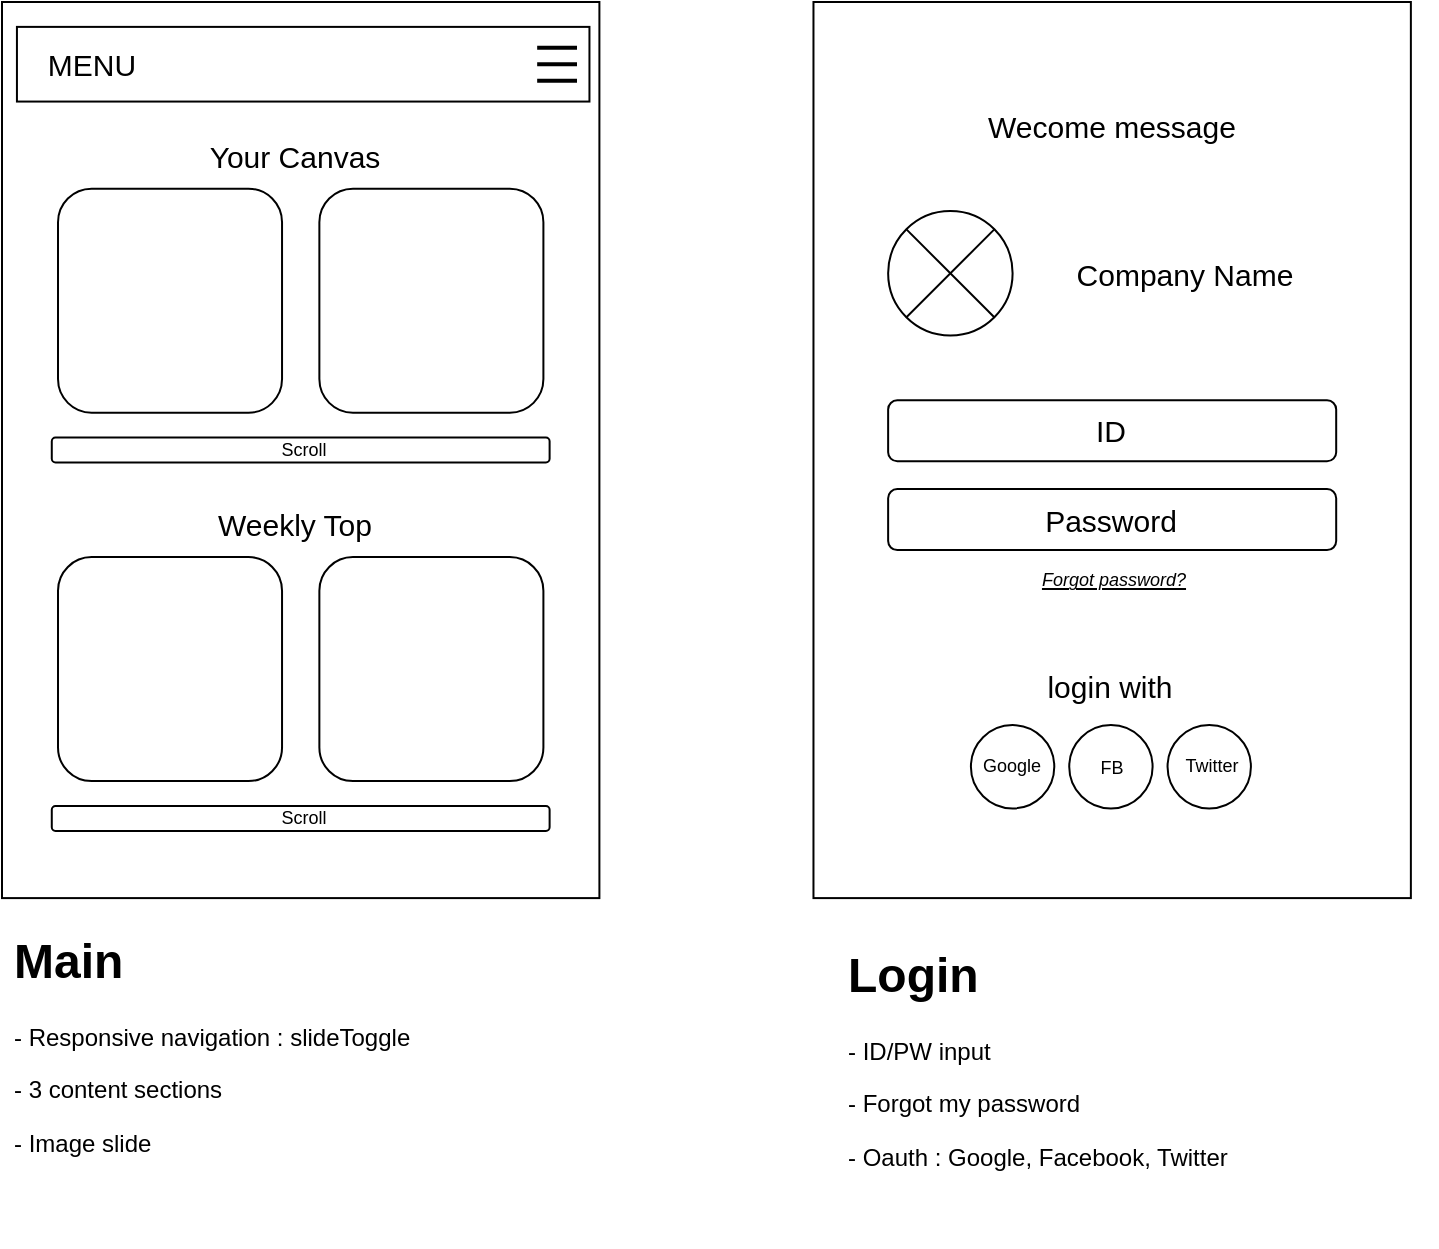 <mxfile version="15.4.1" type="github"><diagram id="tGQlz3jOt8VDJltTb3oy" name="Page-1"><mxGraphModel dx="1422" dy="794" grid="1" gridSize="10" guides="1" tooltips="1" connect="1" arrows="1" fold="1" page="1" pageScale="1" pageWidth="827" pageHeight="1169" math="0" shadow="0"><root><mxCell id="0"/><mxCell id="1" parent="0"/><mxCell id="R2uUa_XFFxQwdu1g1bNz-105" value="" style="group" parent="1" vertex="1" connectable="0"><mxGeometry x="55" y="273" width="716.88" height="622.29" as="geometry"/></mxCell><mxCell id="R2uUa_XFFxQwdu1g1bNz-29" value="" style="rounded=0;whiteSpace=wrap;html=1;rotation=90;" parent="R2uUa_XFFxQwdu1g1bNz-105" vertex="1"><mxGeometry x="-74.675" y="74.675" width="448.05" height="298.699" as="geometry"/></mxCell><mxCell id="R2uUa_XFFxQwdu1g1bNz-30" value="" style="rounded=0;whiteSpace=wrap;html=1;rotation=90;" parent="R2uUa_XFFxQwdu1g1bNz-105" vertex="1"><mxGeometry x="331.059" y="74.675" width="448.05" height="298.699" as="geometry"/></mxCell><mxCell id="R2uUa_XFFxQwdu1g1bNz-31" value="" style="rounded=0;whiteSpace=wrap;html=1;" parent="R2uUa_XFFxQwdu1g1bNz-105" vertex="1"><mxGeometry x="7.468" y="12.446" width="286.254" height="37.337" as="geometry"/></mxCell><mxCell id="R2uUa_XFFxQwdu1g1bNz-32" value="&lt;font style=&quot;font-size: 15px&quot;&gt;MENU&lt;/font&gt;" style="text;html=1;strokeColor=none;fillColor=none;align=center;verticalAlign=middle;whiteSpace=wrap;rounded=0;" parent="R2uUa_XFFxQwdu1g1bNz-105" vertex="1"><mxGeometry x="19.913" y="18.669" width="49.783" height="24.892" as="geometry"/></mxCell><mxCell id="R2uUa_XFFxQwdu1g1bNz-38" value="" style="group" parent="R2uUa_XFFxQwdu1g1bNz-105" vertex="1" connectable="0"><mxGeometry x="267.585" y="18.669" width="19.913" height="24.892" as="geometry"/></mxCell><mxCell id="R2uUa_XFFxQwdu1g1bNz-33" value="" style="line;strokeWidth=2;html=1;" parent="R2uUa_XFFxQwdu1g1bNz-38" vertex="1"><mxGeometry width="19.913" height="8.297" as="geometry"/></mxCell><mxCell id="R2uUa_XFFxQwdu1g1bNz-36" value="" style="line;strokeWidth=2;html=1;" parent="R2uUa_XFFxQwdu1g1bNz-38" vertex="1"><mxGeometry y="8.297" width="19.913" height="8.297" as="geometry"/></mxCell><mxCell id="R2uUa_XFFxQwdu1g1bNz-37" value="" style="line;strokeWidth=2;html=1;" parent="R2uUa_XFFxQwdu1g1bNz-38" vertex="1"><mxGeometry y="16.594" width="19.913" height="8.297" as="geometry"/></mxCell><mxCell id="R2uUa_XFFxQwdu1g1bNz-39" value="" style="rounded=1;whiteSpace=wrap;html=1;" parent="R2uUa_XFFxQwdu1g1bNz-105" vertex="1"><mxGeometry x="28.003" y="93.343" width="112.013" height="112.012" as="geometry"/></mxCell><mxCell id="R2uUa_XFFxQwdu1g1bNz-54" value="" style="rounded=1;whiteSpace=wrap;html=1;" parent="R2uUa_XFFxQwdu1g1bNz-105" vertex="1"><mxGeometry x="158.684" y="93.343" width="112.013" height="112.012" as="geometry"/></mxCell><mxCell id="R2uUa_XFFxQwdu1g1bNz-61" value="&lt;font style=&quot;font-size: 15px&quot;&gt;Your Canvas&lt;/font&gt;" style="text;html=1;strokeColor=none;fillColor=none;align=center;verticalAlign=middle;whiteSpace=wrap;rounded=0;" parent="R2uUa_XFFxQwdu1g1bNz-105" vertex="1"><mxGeometry x="78.409" y="64.718" width="136.904" height="24.892" as="geometry"/></mxCell><mxCell id="R2uUa_XFFxQwdu1g1bNz-62" value="&lt;h1&gt;Main&lt;/h1&gt;&lt;p&gt;- Responsive navigation : slideToggle&lt;/p&gt;&lt;p&gt;- 3 content sections&lt;/p&gt;&lt;p&gt;- Image slide&lt;/p&gt;" style="text;html=1;strokeColor=none;fillColor=none;spacing=5;spacingTop=-20;whiteSpace=wrap;overflow=hidden;rounded=0;" parent="R2uUa_XFFxQwdu1g1bNz-105" vertex="1"><mxGeometry x="1.245" y="460.495" width="236.471" height="161.795" as="geometry"/></mxCell><mxCell id="R2uUa_XFFxQwdu1g1bNz-64" value="" style="rounded=1;whiteSpace=wrap;html=1;" parent="R2uUa_XFFxQwdu1g1bNz-105" vertex="1"><mxGeometry x="24.892" y="217.801" width="248.917" height="12.446" as="geometry"/></mxCell><mxCell id="R2uUa_XFFxQwdu1g1bNz-65" value="" style="rounded=1;whiteSpace=wrap;html=1;" parent="R2uUa_XFFxQwdu1g1bNz-105" vertex="1"><mxGeometry x="28.003" y="277.541" width="112.013" height="112.012" as="geometry"/></mxCell><mxCell id="R2uUa_XFFxQwdu1g1bNz-66" value="" style="rounded=1;whiteSpace=wrap;html=1;" parent="R2uUa_XFFxQwdu1g1bNz-105" vertex="1"><mxGeometry x="158.684" y="277.541" width="112.013" height="112.012" as="geometry"/></mxCell><mxCell id="R2uUa_XFFxQwdu1g1bNz-67" value="&lt;font style=&quot;font-size: 15px&quot;&gt;Weekly Top&lt;/font&gt;" style="text;html=1;strokeColor=none;fillColor=none;align=center;verticalAlign=middle;whiteSpace=wrap;rounded=0;" parent="R2uUa_XFFxQwdu1g1bNz-105" vertex="1"><mxGeometry x="78.409" y="248.916" width="136.904" height="24.892" as="geometry"/></mxCell><mxCell id="R2uUa_XFFxQwdu1g1bNz-68" value="" style="rounded=1;whiteSpace=wrap;html=1;" parent="R2uUa_XFFxQwdu1g1bNz-105" vertex="1"><mxGeometry x="24.892" y="401.999" width="248.917" height="12.446" as="geometry"/></mxCell><mxCell id="R2uUa_XFFxQwdu1g1bNz-69" value="&lt;font style=&quot;font-size: 9px&quot;&gt;Scroll&lt;/font&gt;" style="text;html=1;strokeColor=none;fillColor=none;align=center;verticalAlign=middle;whiteSpace=wrap;rounded=0;" parent="R2uUa_XFFxQwdu1g1bNz-105" vertex="1"><mxGeometry x="125.703" y="210.334" width="49.783" height="24.892" as="geometry"/></mxCell><mxCell id="R2uUa_XFFxQwdu1g1bNz-70" value="&lt;font style=&quot;font-size: 9px&quot;&gt;Scroll&lt;/font&gt;" style="text;html=1;strokeColor=none;fillColor=none;align=center;verticalAlign=middle;whiteSpace=wrap;rounded=0;" parent="R2uUa_XFFxQwdu1g1bNz-105" vertex="1"><mxGeometry x="125.703" y="394.532" width="49.783" height="24.892" as="geometry"/></mxCell><mxCell id="R2uUa_XFFxQwdu1g1bNz-71" value="&lt;h1&gt;Login&lt;/h1&gt;&lt;p&gt;- ID/PW input&lt;/p&gt;&lt;p&gt;- Forgot my password&lt;/p&gt;&lt;p&gt;- Oauth : Google, Facebook, Twitter&lt;/p&gt;" style="text;html=1;strokeColor=none;fillColor=none;spacing=5;spacingTop=-20;whiteSpace=wrap;overflow=hidden;rounded=0;" parent="R2uUa_XFFxQwdu1g1bNz-105" vertex="1"><mxGeometry x="418.18" y="466.717" width="298.7" height="149.35" as="geometry"/></mxCell><mxCell id="R2uUa_XFFxQwdu1g1bNz-85" value="" style="group" parent="R2uUa_XFFxQwdu1g1bNz-105" vertex="1" connectable="0"><mxGeometry x="443.072" y="202.867" width="224.025" height="94.588" as="geometry"/></mxCell><mxCell id="R2uUa_XFFxQwdu1g1bNz-82" value="&lt;font style=&quot;font-size: 9px&quot;&gt;&lt;u&gt;&lt;i&gt;Forgot password?&lt;/i&gt;&lt;/u&gt;&lt;/font&gt;" style="text;html=1;strokeColor=none;fillColor=none;align=center;verticalAlign=middle;whiteSpace=wrap;rounded=0;" parent="R2uUa_XFFxQwdu1g1bNz-85" vertex="1"><mxGeometry x="26.136" y="74.688" width="174.242" height="20.342" as="geometry"/></mxCell><mxCell id="R2uUa_XFFxQwdu1g1bNz-83" value="" style="group" parent="R2uUa_XFFxQwdu1g1bNz-85" vertex="1" connectable="0"><mxGeometry y="-3.734" width="224.025" height="30.512" as="geometry"/></mxCell><mxCell id="R2uUa_XFFxQwdu1g1bNz-78" value="" style="rounded=1;whiteSpace=wrap;html=1;" parent="R2uUa_XFFxQwdu1g1bNz-83" vertex="1"><mxGeometry width="224.025" height="30.512" as="geometry"/></mxCell><mxCell id="R2uUa_XFFxQwdu1g1bNz-80" value="&lt;span style=&quot;font-size: 15px&quot;&gt;ID&lt;/span&gt;" style="text;html=1;strokeColor=none;fillColor=none;align=center;verticalAlign=middle;whiteSpace=wrap;rounded=0;" parent="R2uUa_XFFxQwdu1g1bNz-83" vertex="1"><mxGeometry x="37.338" y="5.085" width="149.35" height="20.342" as="geometry"/></mxCell><mxCell id="R2uUa_XFFxQwdu1g1bNz-84" value="" style="group" parent="R2uUa_XFFxQwdu1g1bNz-85" vertex="1" connectable="0"><mxGeometry y="40.683" width="224.025" height="30.512" as="geometry"/></mxCell><mxCell id="R2uUa_XFFxQwdu1g1bNz-79" value="" style="rounded=1;whiteSpace=wrap;html=1;" parent="R2uUa_XFFxQwdu1g1bNz-84" vertex="1"><mxGeometry width="224.025" height="30.512" as="geometry"/></mxCell><mxCell id="R2uUa_XFFxQwdu1g1bNz-81" value="&lt;span style=&quot;font-size: 15px&quot;&gt;Password&lt;/span&gt;" style="text;html=1;strokeColor=none;fillColor=none;align=center;verticalAlign=middle;whiteSpace=wrap;rounded=0;" parent="R2uUa_XFFxQwdu1g1bNz-84" vertex="1"><mxGeometry x="37.338" y="5.085" width="149.35" height="20.342" as="geometry"/></mxCell><mxCell id="R2uUa_XFFxQwdu1g1bNz-86" value="" style="group" parent="R2uUa_XFFxQwdu1g1bNz-105" vertex="1" connectable="0"><mxGeometry x="443.072" y="104.545" width="222.78" height="62.229" as="geometry"/></mxCell><mxCell id="R2uUa_XFFxQwdu1g1bNz-76" value="" style="shape=sumEllipse;perimeter=ellipsePerimeter;whiteSpace=wrap;html=1;backgroundOutline=1;" parent="R2uUa_XFFxQwdu1g1bNz-86" vertex="1"><mxGeometry width="62.229" height="62.229" as="geometry"/></mxCell><mxCell id="R2uUa_XFFxQwdu1g1bNz-77" value="&lt;font style=&quot;font-size: 15px&quot;&gt;Company Name&lt;/font&gt;" style="text;html=1;strokeColor=none;fillColor=none;align=center;verticalAlign=middle;whiteSpace=wrap;rounded=0;" parent="R2uUa_XFFxQwdu1g1bNz-86" vertex="1"><mxGeometry x="73.43" y="18.669" width="149.35" height="24.892" as="geometry"/></mxCell><mxCell id="R2uUa_XFFxQwdu1g1bNz-89" value="&lt;font style=&quot;font-size: 15px&quot;&gt;Wecome message&lt;/font&gt;" style="text;html=1;strokeColor=none;fillColor=none;align=center;verticalAlign=middle;whiteSpace=wrap;rounded=0;" parent="R2uUa_XFFxQwdu1g1bNz-105" vertex="1"><mxGeometry x="471.075" y="49.783" width="168.019" height="24.892" as="geometry"/></mxCell><mxCell id="R2uUa_XFFxQwdu1g1bNz-102" value="" style="group" parent="R2uUa_XFFxQwdu1g1bNz-105" vertex="1" connectable="0"><mxGeometry x="480.409" y="332.925" width="149.35" height="70.319" as="geometry"/></mxCell><mxCell id="R2uUa_XFFxQwdu1g1bNz-97" value="&lt;font style=&quot;font-size: 15px&quot;&gt;login with&lt;/font&gt;" style="text;html=1;strokeColor=none;fillColor=none;align=center;verticalAlign=middle;whiteSpace=wrap;rounded=0;" parent="R2uUa_XFFxQwdu1g1bNz-102" vertex="1"><mxGeometry x="32.67" y="-3.734" width="81.52" height="24.892" as="geometry"/></mxCell><mxCell id="R2uUa_XFFxQwdu1g1bNz-98" value="" style="group" parent="R2uUa_XFFxQwdu1g1bNz-102" vertex="1" connectable="0"><mxGeometry y="28.625" width="49.783" height="41.693" as="geometry"/></mxCell><mxCell id="R2uUa_XFFxQwdu1g1bNz-90" value="" style="ellipse;whiteSpace=wrap;html=1;aspect=fixed;" parent="R2uUa_XFFxQwdu1g1bNz-98" vertex="1"><mxGeometry x="4.045" width="41.693" height="41.693" as="geometry"/></mxCell><mxCell id="R2uUa_XFFxQwdu1g1bNz-94" value="&lt;font style=&quot;font-size: 9px&quot;&gt;Google&lt;/font&gt;" style="text;html=1;strokeColor=none;fillColor=none;align=center;verticalAlign=middle;whiteSpace=wrap;rounded=0;" parent="R2uUa_XFFxQwdu1g1bNz-98" vertex="1"><mxGeometry y="7.156" width="49.783" height="24.892" as="geometry"/></mxCell><mxCell id="R2uUa_XFFxQwdu1g1bNz-99" value="" style="group" parent="R2uUa_XFFxQwdu1g1bNz-102" vertex="1" connectable="0"><mxGeometry x="49.783" y="28.625" width="49.783" height="41.693" as="geometry"/></mxCell><mxCell id="R2uUa_XFFxQwdu1g1bNz-91" value="" style="ellipse;whiteSpace=wrap;html=1;aspect=fixed;" parent="R2uUa_XFFxQwdu1g1bNz-99" vertex="1"><mxGeometry x="3.423" width="41.693" height="41.693" as="geometry"/></mxCell><mxCell id="R2uUa_XFFxQwdu1g1bNz-95" value="&lt;font style=&quot;font-size: 9px&quot;&gt;FB&lt;/font&gt;" style="text;html=1;strokeColor=none;fillColor=none;align=center;verticalAlign=middle;whiteSpace=wrap;rounded=0;" parent="R2uUa_XFFxQwdu1g1bNz-99" vertex="1"><mxGeometry y="8.401" width="49.783" height="24.892" as="geometry"/></mxCell><mxCell id="R2uUa_XFFxQwdu1g1bNz-100" value="" style="group" parent="R2uUa_XFFxQwdu1g1bNz-102" vertex="1" connectable="0"><mxGeometry x="99.567" y="28.625" width="49.783" height="41.693" as="geometry"/></mxCell><mxCell id="R2uUa_XFFxQwdu1g1bNz-92" value="" style="ellipse;whiteSpace=wrap;html=1;aspect=fixed;" parent="R2uUa_XFFxQwdu1g1bNz-100" vertex="1"><mxGeometry x="2.8" width="41.693" height="41.693" as="geometry"/></mxCell><mxCell id="R2uUa_XFFxQwdu1g1bNz-96" value="&lt;font style=&quot;font-size: 9px&quot;&gt;Twitter&lt;/font&gt;" style="text;html=1;strokeColor=none;fillColor=none;align=center;verticalAlign=middle;whiteSpace=wrap;rounded=0;" parent="R2uUa_XFFxQwdu1g1bNz-100" vertex="1"><mxGeometry y="7.156" width="49.783" height="24.892" as="geometry"/></mxCell></root></mxGraphModel></diagram></mxfile>